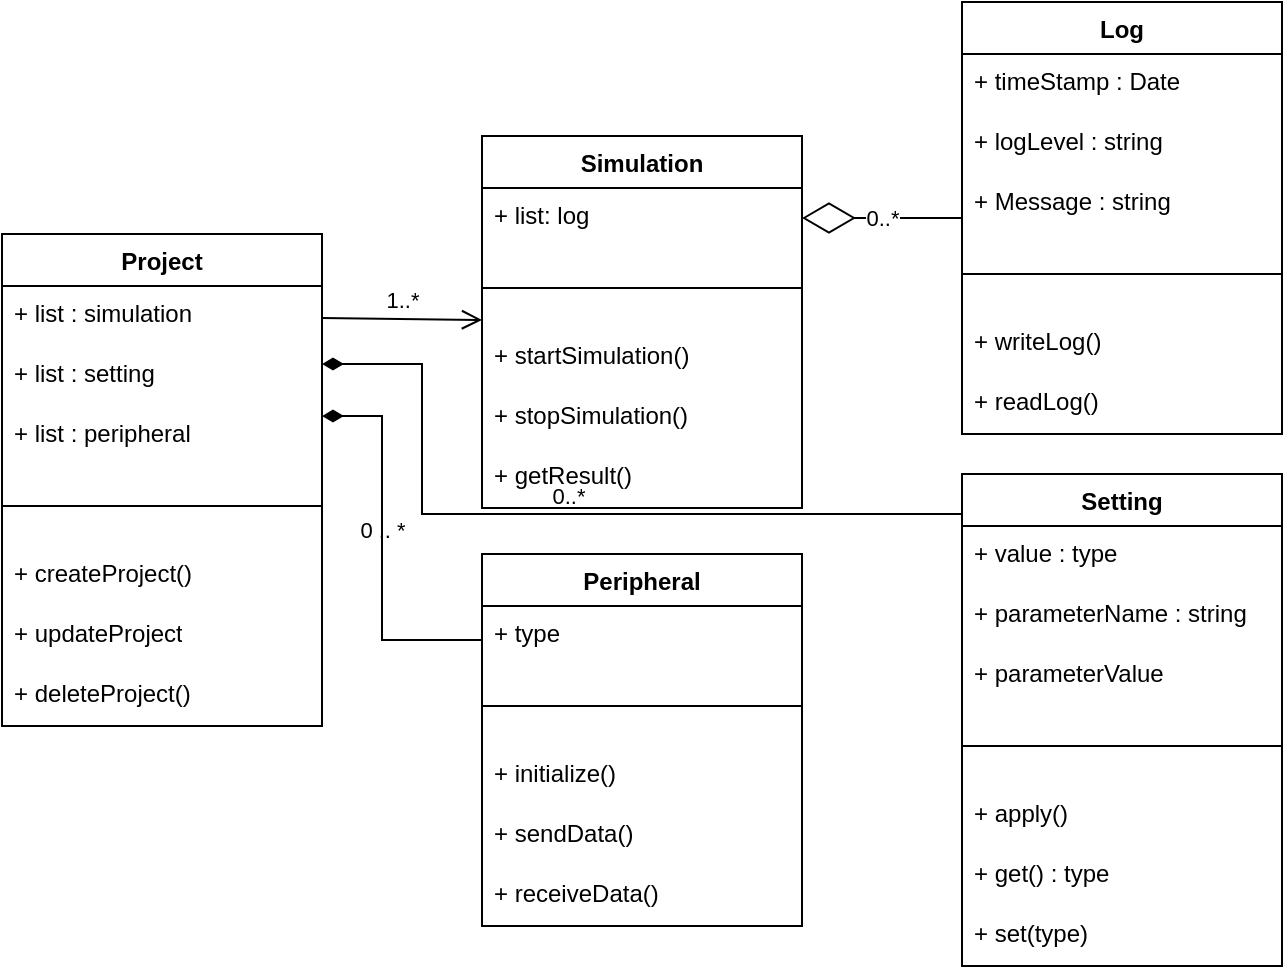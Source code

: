 <mxfile version="24.6.2" type="github">
  <diagram name="Page-1" id="9f46799a-70d6-7492-0946-bef42562c5a5">
    <mxGraphModel dx="1728" dy="983" grid="1" gridSize="10" guides="1" tooltips="1" connect="1" arrows="1" fold="1" page="1" pageScale="0.5" pageWidth="1169" pageHeight="827" background="none" math="0" shadow="0">
      <root>
        <mxCell id="0" />
        <mxCell id="1" parent="0" />
        <mxCell id="JE7LQGVHfHFQAC5zcW1l-1" value="Project" style="swimlane;fontStyle=1;align=center;verticalAlign=top;childLayout=stackLayout;horizontal=1;startSize=26;horizontalStack=0;resizeParent=1;resizeParentMax=0;resizeLast=0;collapsible=1;marginBottom=0;whiteSpace=wrap;html=1;" parent="1" vertex="1">
          <mxGeometry x="200" y="229" width="160" height="246" as="geometry" />
        </mxCell>
        <mxCell id="JE7LQGVHfHFQAC5zcW1l-2" value="+ list : simulation" style="text;strokeColor=none;fillColor=none;align=left;verticalAlign=top;spacingLeft=4;spacingRight=4;overflow=hidden;rotatable=0;points=[[0,0.5],[1,0.5]];portConstraint=eastwest;whiteSpace=wrap;html=1;" parent="JE7LQGVHfHFQAC5zcW1l-1" vertex="1">
          <mxGeometry y="26" width="160" height="30" as="geometry" />
        </mxCell>
        <mxCell id="JE7LQGVHfHFQAC5zcW1l-5" value="+ list : setting" style="text;strokeColor=none;fillColor=none;align=left;verticalAlign=top;spacingLeft=4;spacingRight=4;overflow=hidden;rotatable=0;points=[[0,0.5],[1,0.5]];portConstraint=eastwest;whiteSpace=wrap;html=1;" parent="JE7LQGVHfHFQAC5zcW1l-1" vertex="1">
          <mxGeometry y="56" width="160" height="30" as="geometry" />
        </mxCell>
        <mxCell id="-cwFE6ajskI6WlYCDBWi-29" value="+ list : peripheral" style="text;strokeColor=none;fillColor=none;align=left;verticalAlign=top;spacingLeft=4;spacingRight=4;overflow=hidden;rotatable=0;points=[[0,0.5],[1,0.5]];portConstraint=eastwest;whiteSpace=wrap;html=1;" vertex="1" parent="JE7LQGVHfHFQAC5zcW1l-1">
          <mxGeometry y="86" width="160" height="30" as="geometry" />
        </mxCell>
        <mxCell id="JE7LQGVHfHFQAC5zcW1l-3" value="" style="line;strokeWidth=1;fillColor=none;align=left;verticalAlign=middle;spacingTop=-1;spacingLeft=3;spacingRight=3;rotatable=0;labelPosition=right;points=[];portConstraint=eastwest;strokeColor=inherit;" parent="JE7LQGVHfHFQAC5zcW1l-1" vertex="1">
          <mxGeometry y="116" width="160" height="40" as="geometry" />
        </mxCell>
        <mxCell id="JE7LQGVHfHFQAC5zcW1l-4" value="+&amp;nbsp;createProject()" style="text;strokeColor=none;fillColor=none;align=left;verticalAlign=top;spacingLeft=4;spacingRight=4;overflow=hidden;rotatable=0;points=[[0,0.5],[1,0.5]];portConstraint=eastwest;whiteSpace=wrap;html=1;" parent="JE7LQGVHfHFQAC5zcW1l-1" vertex="1">
          <mxGeometry y="156" width="160" height="30" as="geometry" />
        </mxCell>
        <mxCell id="-cwFE6ajskI6WlYCDBWi-19" value="+ updateProject" style="text;strokeColor=none;fillColor=none;align=left;verticalAlign=top;spacingLeft=4;spacingRight=4;overflow=hidden;rotatable=0;points=[[0,0.5],[1,0.5]];portConstraint=eastwest;whiteSpace=wrap;html=1;" vertex="1" parent="JE7LQGVHfHFQAC5zcW1l-1">
          <mxGeometry y="186" width="160" height="30" as="geometry" />
        </mxCell>
        <mxCell id="-cwFE6ajskI6WlYCDBWi-20" value="+ deleteProject()" style="text;strokeColor=none;fillColor=none;align=left;verticalAlign=top;spacingLeft=4;spacingRight=4;overflow=hidden;rotatable=0;points=[[0,0.5],[1,0.5]];portConstraint=eastwest;whiteSpace=wrap;html=1;" vertex="1" parent="JE7LQGVHfHFQAC5zcW1l-1">
          <mxGeometry y="216" width="160" height="30" as="geometry" />
        </mxCell>
        <mxCell id="JE7LQGVHfHFQAC5zcW1l-11" value="1..*" style="endArrow=open;startArrow=none;endFill=0;startFill=0;endSize=8;html=1;verticalAlign=bottom;labelBackgroundColor=none;strokeWidth=1;rounded=0;" parent="1" source="JE7LQGVHfHFQAC5zcW1l-2" target="-cwFE6ajskI6WlYCDBWi-5" edge="1">
          <mxGeometry width="160" relative="1" as="geometry">
            <mxPoint x="620" y="599" as="sourcePoint" />
            <mxPoint x="440" y="268" as="targetPoint" />
          </mxGeometry>
        </mxCell>
        <mxCell id="-cwFE6ajskI6WlYCDBWi-1" value="Log" style="swimlane;fontStyle=1;align=center;verticalAlign=top;childLayout=stackLayout;horizontal=1;startSize=26;horizontalStack=0;resizeParent=1;resizeParentMax=0;resizeLast=0;collapsible=1;marginBottom=0;whiteSpace=wrap;html=1;" vertex="1" parent="1">
          <mxGeometry x="680" y="113" width="160" height="216" as="geometry" />
        </mxCell>
        <mxCell id="-cwFE6ajskI6WlYCDBWi-2" value="+ timeStamp : Date" style="text;strokeColor=none;fillColor=none;align=left;verticalAlign=top;spacingLeft=4;spacingRight=4;overflow=hidden;rotatable=0;points=[[0,0.5],[1,0.5]];portConstraint=eastwest;whiteSpace=wrap;html=1;" vertex="1" parent="-cwFE6ajskI6WlYCDBWi-1">
          <mxGeometry y="26" width="160" height="30" as="geometry" />
        </mxCell>
        <mxCell id="-cwFE6ajskI6WlYCDBWi-27" value="+ logLevel : string" style="text;strokeColor=none;fillColor=none;align=left;verticalAlign=top;spacingLeft=4;spacingRight=4;overflow=hidden;rotatable=0;points=[[0,0.5],[1,0.5]];portConstraint=eastwest;whiteSpace=wrap;html=1;" vertex="1" parent="-cwFE6ajskI6WlYCDBWi-1">
          <mxGeometry y="56" width="160" height="30" as="geometry" />
        </mxCell>
        <mxCell id="-cwFE6ajskI6WlYCDBWi-28" value="+ Message : string" style="text;strokeColor=none;fillColor=none;align=left;verticalAlign=top;spacingLeft=4;spacingRight=4;overflow=hidden;rotatable=0;points=[[0,0.5],[1,0.5]];portConstraint=eastwest;whiteSpace=wrap;html=1;" vertex="1" parent="-cwFE6ajskI6WlYCDBWi-1">
          <mxGeometry y="86" width="160" height="30" as="geometry" />
        </mxCell>
        <mxCell id="-cwFE6ajskI6WlYCDBWi-3" value="" style="line;strokeWidth=1;fillColor=none;align=left;verticalAlign=middle;spacingTop=-1;spacingLeft=3;spacingRight=3;rotatable=0;labelPosition=right;points=[];portConstraint=eastwest;strokeColor=inherit;" vertex="1" parent="-cwFE6ajskI6WlYCDBWi-1">
          <mxGeometry y="116" width="160" height="40" as="geometry" />
        </mxCell>
        <mxCell id="-cwFE6ajskI6WlYCDBWi-4" value="+ writeLog()" style="text;strokeColor=none;fillColor=none;align=left;verticalAlign=top;spacingLeft=4;spacingRight=4;overflow=hidden;rotatable=0;points=[[0,0.5],[1,0.5]];portConstraint=eastwest;whiteSpace=wrap;html=1;" vertex="1" parent="-cwFE6ajskI6WlYCDBWi-1">
          <mxGeometry y="156" width="160" height="30" as="geometry" />
        </mxCell>
        <mxCell id="-cwFE6ajskI6WlYCDBWi-24" value="+ readLog()" style="text;strokeColor=none;fillColor=none;align=left;verticalAlign=top;spacingLeft=4;spacingRight=4;overflow=hidden;rotatable=0;points=[[0,0.5],[1,0.5]];portConstraint=eastwest;whiteSpace=wrap;html=1;" vertex="1" parent="-cwFE6ajskI6WlYCDBWi-1">
          <mxGeometry y="186" width="160" height="30" as="geometry" />
        </mxCell>
        <mxCell id="-cwFE6ajskI6WlYCDBWi-5" value="Simulation" style="swimlane;fontStyle=1;align=center;verticalAlign=top;childLayout=stackLayout;horizontal=1;startSize=26;horizontalStack=0;resizeParent=1;resizeParentMax=0;resizeLast=0;collapsible=1;marginBottom=0;whiteSpace=wrap;html=1;" vertex="1" parent="1">
          <mxGeometry x="440" y="180" width="160" height="186" as="geometry" />
        </mxCell>
        <mxCell id="-cwFE6ajskI6WlYCDBWi-6" value="+ list: log" style="text;strokeColor=none;fillColor=none;align=left;verticalAlign=top;spacingLeft=4;spacingRight=4;overflow=hidden;rotatable=0;points=[[0,0.5],[1,0.5]];portConstraint=eastwest;whiteSpace=wrap;html=1;" vertex="1" parent="-cwFE6ajskI6WlYCDBWi-5">
          <mxGeometry y="26" width="160" height="30" as="geometry" />
        </mxCell>
        <mxCell id="-cwFE6ajskI6WlYCDBWi-7" value="" style="line;strokeWidth=1;fillColor=none;align=left;verticalAlign=middle;spacingTop=-1;spacingLeft=3;spacingRight=3;rotatable=0;labelPosition=right;points=[];portConstraint=eastwest;strokeColor=inherit;" vertex="1" parent="-cwFE6ajskI6WlYCDBWi-5">
          <mxGeometry y="56" width="160" height="40" as="geometry" />
        </mxCell>
        <mxCell id="-cwFE6ajskI6WlYCDBWi-8" value="+ startSimulation()" style="text;strokeColor=none;fillColor=none;align=left;verticalAlign=top;spacingLeft=4;spacingRight=4;overflow=hidden;rotatable=0;points=[[0,0.5],[1,0.5]];portConstraint=eastwest;whiteSpace=wrap;html=1;" vertex="1" parent="-cwFE6ajskI6WlYCDBWi-5">
          <mxGeometry y="96" width="160" height="30" as="geometry" />
        </mxCell>
        <mxCell id="-cwFE6ajskI6WlYCDBWi-21" value="+ stopSimulation()" style="text;strokeColor=none;fillColor=none;align=left;verticalAlign=top;spacingLeft=4;spacingRight=4;overflow=hidden;rotatable=0;points=[[0,0.5],[1,0.5]];portConstraint=eastwest;whiteSpace=wrap;html=1;" vertex="1" parent="-cwFE6ajskI6WlYCDBWi-5">
          <mxGeometry y="126" width="160" height="30" as="geometry" />
        </mxCell>
        <mxCell id="-cwFE6ajskI6WlYCDBWi-22" value="+ getResult()" style="text;strokeColor=none;fillColor=none;align=left;verticalAlign=top;spacingLeft=4;spacingRight=4;overflow=hidden;rotatable=0;points=[[0,0.5],[1,0.5]];portConstraint=eastwest;whiteSpace=wrap;html=1;" vertex="1" parent="-cwFE6ajskI6WlYCDBWi-5">
          <mxGeometry y="156" width="160" height="30" as="geometry" />
        </mxCell>
        <mxCell id="-cwFE6ajskI6WlYCDBWi-11" value="0..*" style="endArrow=diamondThin;endFill=0;endSize=24;html=1;rounded=0;" edge="1" parent="1" source="-cwFE6ajskI6WlYCDBWi-1" target="-cwFE6ajskI6WlYCDBWi-6">
          <mxGeometry width="160" relative="1" as="geometry">
            <mxPoint x="610" y="629" as="sourcePoint" />
            <mxPoint x="770" y="629" as="targetPoint" />
          </mxGeometry>
        </mxCell>
        <mxCell id="-cwFE6ajskI6WlYCDBWi-12" value="0..*" style="endArrow=none;startArrow=diamondThin;endFill=0;startFill=1;html=1;verticalAlign=bottom;labelBackgroundColor=none;strokeWidth=1;startSize=8;endSize=8;rounded=0;edgeStyle=orthogonalEdgeStyle;" edge="1" parent="1" source="JE7LQGVHfHFQAC5zcW1l-5" target="-cwFE6ajskI6WlYCDBWi-13">
          <mxGeometry width="160" relative="1" as="geometry">
            <mxPoint x="610" y="629" as="sourcePoint" />
            <mxPoint x="770" y="629" as="targetPoint" />
            <Array as="points">
              <mxPoint x="410" y="294" />
              <mxPoint x="410" y="369" />
            </Array>
          </mxGeometry>
        </mxCell>
        <mxCell id="-cwFE6ajskI6WlYCDBWi-13" value="Setting" style="swimlane;fontStyle=1;align=center;verticalAlign=top;childLayout=stackLayout;horizontal=1;startSize=26;horizontalStack=0;resizeParent=1;resizeParentMax=0;resizeLast=0;collapsible=1;marginBottom=0;whiteSpace=wrap;html=1;" vertex="1" parent="1">
          <mxGeometry x="680" y="349" width="160" height="246" as="geometry" />
        </mxCell>
        <mxCell id="-cwFE6ajskI6WlYCDBWi-14" value="+ value : type" style="text;strokeColor=none;fillColor=none;align=left;verticalAlign=top;spacingLeft=4;spacingRight=4;overflow=hidden;rotatable=0;points=[[0,0.5],[1,0.5]];portConstraint=eastwest;whiteSpace=wrap;html=1;" vertex="1" parent="-cwFE6ajskI6WlYCDBWi-13">
          <mxGeometry y="26" width="160" height="30" as="geometry" />
        </mxCell>
        <mxCell id="-cwFE6ajskI6WlYCDBWi-25" value="+ parameterName : string" style="text;strokeColor=none;fillColor=none;align=left;verticalAlign=top;spacingLeft=4;spacingRight=4;overflow=hidden;rotatable=0;points=[[0,0.5],[1,0.5]];portConstraint=eastwest;whiteSpace=wrap;html=1;" vertex="1" parent="-cwFE6ajskI6WlYCDBWi-13">
          <mxGeometry y="56" width="160" height="30" as="geometry" />
        </mxCell>
        <mxCell id="-cwFE6ajskI6WlYCDBWi-26" value="+ parameterValue&amp;nbsp;" style="text;strokeColor=none;fillColor=none;align=left;verticalAlign=top;spacingLeft=4;spacingRight=4;overflow=hidden;rotatable=0;points=[[0,0.5],[1,0.5]];portConstraint=eastwest;whiteSpace=wrap;html=1;" vertex="1" parent="-cwFE6ajskI6WlYCDBWi-13">
          <mxGeometry y="86" width="160" height="30" as="geometry" />
        </mxCell>
        <mxCell id="-cwFE6ajskI6WlYCDBWi-15" value="" style="line;strokeWidth=1;fillColor=none;align=left;verticalAlign=middle;spacingTop=-1;spacingLeft=3;spacingRight=3;rotatable=0;labelPosition=right;points=[];portConstraint=eastwest;strokeColor=inherit;" vertex="1" parent="-cwFE6ajskI6WlYCDBWi-13">
          <mxGeometry y="116" width="160" height="40" as="geometry" />
        </mxCell>
        <mxCell id="-cwFE6ajskI6WlYCDBWi-23" value="+ apply()" style="text;strokeColor=none;fillColor=none;align=left;verticalAlign=top;spacingLeft=4;spacingRight=4;overflow=hidden;rotatable=0;points=[[0,0.5],[1,0.5]];portConstraint=eastwest;whiteSpace=wrap;html=1;" vertex="1" parent="-cwFE6ajskI6WlYCDBWi-13">
          <mxGeometry y="156" width="160" height="30" as="geometry" />
        </mxCell>
        <mxCell id="-cwFE6ajskI6WlYCDBWi-17" value="+ get() : type" style="text;strokeColor=none;fillColor=none;align=left;verticalAlign=top;spacingLeft=4;spacingRight=4;overflow=hidden;rotatable=0;points=[[0,0.5],[1,0.5]];portConstraint=eastwest;whiteSpace=wrap;html=1;" vertex="1" parent="-cwFE6ajskI6WlYCDBWi-13">
          <mxGeometry y="186" width="160" height="30" as="geometry" />
        </mxCell>
        <mxCell id="-cwFE6ajskI6WlYCDBWi-16" value="+ set(type)" style="text;strokeColor=none;fillColor=none;align=left;verticalAlign=top;spacingLeft=4;spacingRight=4;overflow=hidden;rotatable=0;points=[[0,0.5],[1,0.5]];portConstraint=eastwest;whiteSpace=wrap;html=1;" vertex="1" parent="-cwFE6ajskI6WlYCDBWi-13">
          <mxGeometry y="216" width="160" height="30" as="geometry" />
        </mxCell>
        <mxCell id="-cwFE6ajskI6WlYCDBWi-18" value="" style="text;strokeColor=none;fillColor=none;align=left;verticalAlign=middle;spacingTop=-1;spacingLeft=4;spacingRight=4;rotatable=0;labelPosition=right;points=[];portConstraint=eastwest;" vertex="1" parent="1">
          <mxGeometry x="560" y="457" width="50" height="40" as="geometry" />
        </mxCell>
        <mxCell id="-cwFE6ajskI6WlYCDBWi-30" value="Peripheral" style="swimlane;fontStyle=1;align=center;verticalAlign=top;childLayout=stackLayout;horizontal=1;startSize=26;horizontalStack=0;resizeParent=1;resizeParentMax=0;resizeLast=0;collapsible=1;marginBottom=0;whiteSpace=wrap;html=1;" vertex="1" parent="1">
          <mxGeometry x="440" y="389" width="160" height="186" as="geometry" />
        </mxCell>
        <mxCell id="-cwFE6ajskI6WlYCDBWi-31" value="+ type" style="text;strokeColor=none;fillColor=none;align=left;verticalAlign=top;spacingLeft=4;spacingRight=4;overflow=hidden;rotatable=0;points=[[0,0.5],[1,0.5]];portConstraint=eastwest;whiteSpace=wrap;html=1;" vertex="1" parent="-cwFE6ajskI6WlYCDBWi-30">
          <mxGeometry y="26" width="160" height="30" as="geometry" />
        </mxCell>
        <mxCell id="-cwFE6ajskI6WlYCDBWi-32" value="" style="line;strokeWidth=1;fillColor=none;align=left;verticalAlign=middle;spacingTop=-1;spacingLeft=3;spacingRight=3;rotatable=0;labelPosition=right;points=[];portConstraint=eastwest;strokeColor=inherit;" vertex="1" parent="-cwFE6ajskI6WlYCDBWi-30">
          <mxGeometry y="56" width="160" height="40" as="geometry" />
        </mxCell>
        <mxCell id="-cwFE6ajskI6WlYCDBWi-33" value="+ initialize()" style="text;strokeColor=none;fillColor=none;align=left;verticalAlign=top;spacingLeft=4;spacingRight=4;overflow=hidden;rotatable=0;points=[[0,0.5],[1,0.5]];portConstraint=eastwest;whiteSpace=wrap;html=1;" vertex="1" parent="-cwFE6ajskI6WlYCDBWi-30">
          <mxGeometry y="96" width="160" height="30" as="geometry" />
        </mxCell>
        <mxCell id="-cwFE6ajskI6WlYCDBWi-35" value="+ sendData()" style="text;strokeColor=none;fillColor=none;align=left;verticalAlign=top;spacingLeft=4;spacingRight=4;overflow=hidden;rotatable=0;points=[[0,0.5],[1,0.5]];portConstraint=eastwest;whiteSpace=wrap;html=1;" vertex="1" parent="-cwFE6ajskI6WlYCDBWi-30">
          <mxGeometry y="126" width="160" height="30" as="geometry" />
        </mxCell>
        <mxCell id="-cwFE6ajskI6WlYCDBWi-36" value="+ receiveData()" style="text;strokeColor=none;fillColor=none;align=left;verticalAlign=top;spacingLeft=4;spacingRight=4;overflow=hidden;rotatable=0;points=[[0,0.5],[1,0.5]];portConstraint=eastwest;whiteSpace=wrap;html=1;" vertex="1" parent="-cwFE6ajskI6WlYCDBWi-30">
          <mxGeometry y="156" width="160" height="30" as="geometry" />
        </mxCell>
        <mxCell id="-cwFE6ajskI6WlYCDBWi-34" value="0 .. *" style="endArrow=none;startArrow=diamondThin;endFill=0;startFill=1;html=1;verticalAlign=bottom;labelBackgroundColor=none;strokeWidth=1;startSize=8;endSize=8;rounded=0;edgeStyle=orthogonalEdgeStyle;" edge="1" parent="1" source="-cwFE6ajskI6WlYCDBWi-29" target="-cwFE6ajskI6WlYCDBWi-30">
          <mxGeometry width="160" relative="1" as="geometry">
            <mxPoint x="370" y="304" as="sourcePoint" />
            <mxPoint x="690" y="379" as="targetPoint" />
            <Array as="points">
              <mxPoint x="390" y="320" />
              <mxPoint x="390" y="432" />
            </Array>
          </mxGeometry>
        </mxCell>
      </root>
    </mxGraphModel>
  </diagram>
</mxfile>
